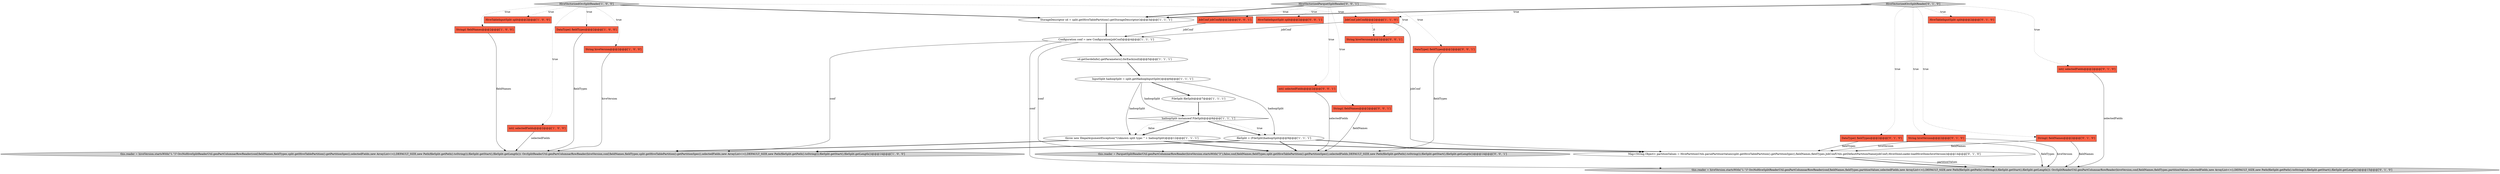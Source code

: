 digraph {
4 [style = filled, label = "FileSplit fileSplit@@@7@@@['1', '1', '1']", fillcolor = white, shape = ellipse image = "AAA0AAABBB1BBB"];
12 [style = filled, label = "sd.getSerdeInfo().getParameters().forEach(null)@@@5@@@['1', '1', '1']", fillcolor = white, shape = ellipse image = "AAA0AAABBB1BBB"];
26 [style = filled, label = "DataType(( fieldTypes@@@2@@@['0', '0', '1']", fillcolor = tomato, shape = box image = "AAA0AAABBB3BBB"];
30 [style = filled, label = "HiveTableInputSplit split@@@2@@@['0', '0', '1']", fillcolor = tomato, shape = box image = "AAA0AAABBB3BBB"];
10 [style = filled, label = "HiveVectorizedOrcSplitReader['1', '0', '0']", fillcolor = lightgray, shape = diamond image = "AAA0AAABBB1BBB"];
15 [style = filled, label = "this.reader = hiveVersion.startsWith(\"1.\")? OrcNoHiveSplitReaderUtil.genPartColumnarRowReader(conf,fieldNames,fieldTypes,split.getHiveTablePartition().getPartitionSpec(),selectedFields,new ArrayList<>(),DEFAULT_SIZE,new Path(fileSplit.getPath().toString()),fileSplit.getStart(),fileSplit.getLength()): OrcSplitReaderUtil.genPartColumnarRowReader(hiveVersion,conf,fieldNames,fieldTypes,split.getHiveTablePartition().getPartitionSpec(),selectedFields,new ArrayList<>(),DEFAULT_SIZE,new Path(fileSplit.getPath().toString()),fileSplit.getStart(),fileSplit.getLength())@@@14@@@['1', '0', '0']", fillcolor = lightgray, shape = ellipse image = "AAA0AAABBB1BBB"];
5 [style = filled, label = "throw new IllegalArgumentException(\"Unknown split type: \" + hadoopSplit)@@@12@@@['1', '1', '1']", fillcolor = white, shape = ellipse image = "AAA0AAABBB1BBB"];
1 [style = filled, label = "String(( fieldNames@@@2@@@['1', '0', '0']", fillcolor = tomato, shape = box image = "AAA0AAABBB1BBB"];
22 [style = filled, label = "HiveVectorizedOrcSplitReader['0', '1', '0']", fillcolor = lightgray, shape = diamond image = "AAA0AAABBB2BBB"];
31 [style = filled, label = "String hiveVersion@@@2@@@['0', '0', '1']", fillcolor = tomato, shape = box image = "AAA0AAABBB3BBB"];
8 [style = filled, label = "Configuration conf = new Configuration(jobConf)@@@4@@@['1', '1', '1']", fillcolor = white, shape = ellipse image = "AAA0AAABBB1BBB"];
17 [style = filled, label = "this.reader = hiveVersion.startsWith(\"1.\")? OrcNoHiveSplitReaderUtil.genPartColumnarRowReader(conf,fieldNames,fieldTypes,partitionValues,selectedFields,new ArrayList<>(),DEFAULT_SIZE,new Path(fileSplit.getPath().toString()),fileSplit.getStart(),fileSplit.getLength()): OrcSplitReaderUtil.genPartColumnarRowReader(hiveVersion,conf,fieldNames,fieldTypes,partitionValues,selectedFields,new ArrayList<>(),DEFAULT_SIZE,new Path(fileSplit.getPath().toString()),fileSplit.getStart(),fileSplit.getLength())@@@15@@@['0', '1', '0']", fillcolor = lightgray, shape = ellipse image = "AAA1AAABBB2BBB"];
3 [style = filled, label = "StorageDescriptor sd = split.getHiveTablePartition().getStorageDescriptor()@@@3@@@['1', '1', '1']", fillcolor = white, shape = ellipse image = "AAA0AAABBB1BBB"];
20 [style = filled, label = "DataType(( fieldTypes@@@2@@@['0', '1', '0']", fillcolor = tomato, shape = box image = "AAA0AAABBB2BBB"];
0 [style = filled, label = "HiveTableInputSplit split@@@2@@@['1', '0', '0']", fillcolor = tomato, shape = box image = "AAA0AAABBB1BBB"];
6 [style = filled, label = "int(( selectedFields@@@2@@@['1', '0', '0']", fillcolor = tomato, shape = box image = "AAA0AAABBB1BBB"];
14 [style = filled, label = "fileSplit = (FileSplit)hadoopSplit@@@9@@@['1', '1', '1']", fillcolor = white, shape = ellipse image = "AAA0AAABBB1BBB"];
24 [style = filled, label = "int(( selectedFields@@@2@@@['0', '0', '1']", fillcolor = tomato, shape = box image = "AAA0AAABBB3BBB"];
7 [style = filled, label = "hadoopSplit instanceof FileSplit@@@8@@@['1', '1', '1']", fillcolor = white, shape = diamond image = "AAA0AAABBB1BBB"];
9 [style = filled, label = "DataType(( fieldTypes@@@2@@@['1', '0', '0']", fillcolor = tomato, shape = box image = "AAA0AAABBB1BBB"];
18 [style = filled, label = "String(( fieldNames@@@2@@@['0', '1', '0']", fillcolor = tomato, shape = box image = "AAA0AAABBB2BBB"];
29 [style = filled, label = "this.reader = ParquetSplitReaderUtil.genPartColumnarRowReader(hiveVersion.startsWith(\"3\"),false,conf,fieldNames,fieldTypes,split.getHiveTablePartition().getPartitionSpec(),selectedFields,DEFAULT_SIZE,new Path(fileSplit.getPath().toString()),fileSplit.getStart(),fileSplit.getLength())@@@14@@@['0', '0', '1']", fillcolor = lightgray, shape = ellipse image = "AAA0AAABBB3BBB"];
19 [style = filled, label = "int(( selectedFields@@@2@@@['0', '1', '0']", fillcolor = tomato, shape = box image = "AAA0AAABBB2BBB"];
11 [style = filled, label = "JobConf jobConf@@@2@@@['1', '1', '0']", fillcolor = tomato, shape = box image = "AAA0AAABBB1BBB"];
23 [style = filled, label = "HiveTableInputSplit split@@@2@@@['0', '1', '0']", fillcolor = tomato, shape = box image = "AAA0AAABBB2BBB"];
27 [style = filled, label = "JobConf jobConf@@@2@@@['0', '0', '1']", fillcolor = tomato, shape = box image = "AAA0AAABBB3BBB"];
2 [style = filled, label = "String hiveVersion@@@2@@@['1', '0', '0']", fillcolor = tomato, shape = box image = "AAA0AAABBB1BBB"];
16 [style = filled, label = "Map<String,Object> partitionValues = HivePartitionUtils.parsePartitionValues(split.getHiveTablePartition().getPartitionSpec(),fieldNames,fieldTypes,JobConfUtils.getDefaultPartitionName(jobConf),HiveShimLoader.loadHiveShim(hiveVersion))@@@14@@@['0', '1', '0']", fillcolor = white, shape = ellipse image = "AAA0AAABBB2BBB"];
25 [style = filled, label = "HiveVectorizedParquetSplitReader['0', '0', '1']", fillcolor = lightgray, shape = diamond image = "AAA0AAABBB3BBB"];
21 [style = filled, label = "String hiveVersion@@@2@@@['0', '1', '0']", fillcolor = tomato, shape = box image = "AAA0AAABBB2BBB"];
28 [style = filled, label = "String(( fieldNames@@@2@@@['0', '0', '1']", fillcolor = tomato, shape = box image = "AAA0AAABBB3BBB"];
13 [style = filled, label = "InputSplit hadoopSplit = split.getHadoopInputSplit()@@@6@@@['1', '1', '1']", fillcolor = white, shape = ellipse image = "AAA0AAABBB1BBB"];
18->16 [style = solid, label="fieldNames"];
25->30 [style = dotted, label="true"];
10->2 [style = dotted, label="true"];
11->31 [style = dashed, label="0"];
13->7 [style = solid, label="hadoopSplit"];
22->23 [style = dotted, label="true"];
25->3 [style = bold, label=""];
21->17 [style = solid, label="hiveVersion"];
4->7 [style = bold, label=""];
13->4 [style = bold, label=""];
10->1 [style = dotted, label="true"];
8->12 [style = bold, label=""];
13->5 [style = solid, label="hadoopSplit"];
14->16 [style = bold, label=""];
22->19 [style = dotted, label="true"];
28->29 [style = solid, label="fieldNames"];
8->15 [style = solid, label="conf"];
1->15 [style = solid, label="fieldNames"];
22->3 [style = bold, label=""];
22->20 [style = dotted, label="true"];
11->16 [style = solid, label="jobConf"];
27->8 [style = solid, label="jobConf"];
22->11 [style = dotted, label="true"];
10->0 [style = dotted, label="true"];
24->29 [style = solid, label="selectedFields"];
25->26 [style = dotted, label="true"];
25->31 [style = dotted, label="true"];
10->3 [style = bold, label=""];
25->28 [style = dotted, label="true"];
12->13 [style = bold, label=""];
11->8 [style = solid, label="jobConf"];
26->29 [style = solid, label="fieldTypes"];
7->14 [style = bold, label=""];
14->29 [style = bold, label=""];
20->16 [style = solid, label="fieldTypes"];
25->27 [style = dotted, label="true"];
13->14 [style = solid, label="hadoopSplit"];
16->17 [style = solid, label="partitionValues"];
7->14 [style = dotted, label="true"];
18->17 [style = solid, label="fieldNames"];
25->24 [style = dotted, label="true"];
3->8 [style = bold, label=""];
19->17 [style = solid, label="selectedFields"];
2->15 [style = solid, label="hiveVersion"];
5->29 [style = bold, label=""];
7->5 [style = bold, label=""];
20->17 [style = solid, label="fieldTypes"];
10->6 [style = dotted, label="true"];
7->5 [style = dotted, label="false"];
8->29 [style = solid, label="conf"];
16->17 [style = bold, label=""];
8->17 [style = solid, label="conf"];
10->11 [style = dotted, label="true"];
22->18 [style = dotted, label="true"];
6->15 [style = solid, label="selectedFields"];
14->15 [style = bold, label=""];
5->16 [style = bold, label=""];
9->15 [style = solid, label="fieldTypes"];
10->9 [style = dotted, label="true"];
21->16 [style = solid, label="hiveVersion"];
5->15 [style = bold, label=""];
22->21 [style = dotted, label="true"];
}
